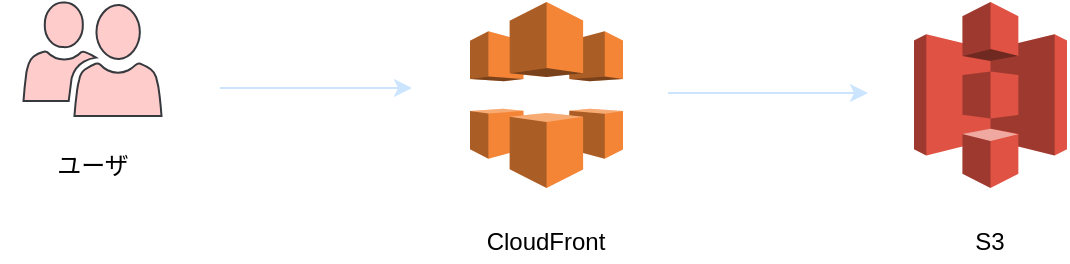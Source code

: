 <mxfile>
    <diagram name="ページ1" id="ETeTsodlbZb_EkNmcFrJ">
        <mxGraphModel dx="679" dy="475" grid="0" gridSize="10" guides="1" tooltips="1" connect="1" arrows="1" fold="1" page="0" pageScale="1" pageWidth="827" pageHeight="1169" background="none" math="0" shadow="0">
            <root>
                <mxCell id="WoSCAeD8DjTgiqGqRxCT-0"/>
                <mxCell id="WoSCAeD8DjTgiqGqRxCT-1" parent="WoSCAeD8DjTgiqGqRxCT-0"/>
                <mxCell id="WoSCAeD8DjTgiqGqRxCT-6" value="" style="endArrow=classic;html=1;fillColor=#cce5ff;strokeColor=#CCE5FF;" parent="WoSCAeD8DjTgiqGqRxCT-1" edge="1">
                    <mxGeometry width="50" height="50" relative="1" as="geometry">
                        <mxPoint x="222" y="255" as="sourcePoint"/>
                        <mxPoint x="318" y="255" as="targetPoint"/>
                    </mxGeometry>
                </mxCell>
                <mxCell id="WoSCAeD8DjTgiqGqRxCT-7" value="" style="endArrow=classic;html=1;fillColor=#cce5ff;strokeColor=#CCE5FF;" parent="WoSCAeD8DjTgiqGqRxCT-1" edge="1">
                    <mxGeometry width="50" height="50" relative="1" as="geometry">
                        <mxPoint x="446" y="257.5" as="sourcePoint"/>
                        <mxPoint x="546" y="257.5" as="targetPoint"/>
                    </mxGeometry>
                </mxCell>
                <mxCell id="WoSCAeD8DjTgiqGqRxCT-8" value="" style="group" parent="WoSCAeD8DjTgiqGqRxCT-1" vertex="1" connectable="0">
                    <mxGeometry x="569" y="212" width="76.5" height="130" as="geometry"/>
                </mxCell>
                <mxCell id="WoSCAeD8DjTgiqGqRxCT-9" value="" style="outlineConnect=0;dashed=0;verticalLabelPosition=bottom;verticalAlign=top;align=center;html=1;shape=mxgraph.aws3.s3;fillColor=#E05243;gradientColor=none;" parent="WoSCAeD8DjTgiqGqRxCT-8" vertex="1">
                    <mxGeometry width="76.5" height="93" as="geometry"/>
                </mxCell>
                <mxCell id="WoSCAeD8DjTgiqGqRxCT-10" value="S3" style="text;html=1;strokeColor=none;fillColor=none;align=center;verticalAlign=middle;whiteSpace=wrap;rounded=0;" parent="WoSCAeD8DjTgiqGqRxCT-8" vertex="1">
                    <mxGeometry x="18.25" y="110" width="40" height="20" as="geometry"/>
                </mxCell>
                <mxCell id="WoSCAeD8DjTgiqGqRxCT-11" value="" style="group" parent="WoSCAeD8DjTgiqGqRxCT-1" vertex="1" connectable="0">
                    <mxGeometry x="347" y="212" width="76.5" height="130" as="geometry"/>
                </mxCell>
                <mxCell id="WoSCAeD8DjTgiqGqRxCT-12" value="" style="outlineConnect=0;dashed=0;verticalLabelPosition=bottom;verticalAlign=top;align=center;html=1;shape=mxgraph.aws3.cloudfront;fillColor=#F58536;gradientColor=none;" parent="WoSCAeD8DjTgiqGqRxCT-11" vertex="1">
                    <mxGeometry width="76.5" height="93" as="geometry"/>
                </mxCell>
                <mxCell id="WoSCAeD8DjTgiqGqRxCT-13" value="CloudFront" style="text;html=1;strokeColor=none;fillColor=none;align=center;verticalAlign=middle;whiteSpace=wrap;rounded=0;" parent="WoSCAeD8DjTgiqGqRxCT-11" vertex="1">
                    <mxGeometry x="18.25" y="110" width="40" height="20" as="geometry"/>
                </mxCell>
                <mxCell id="WoSCAeD8DjTgiqGqRxCT-16" value="" style="group" parent="WoSCAeD8DjTgiqGqRxCT-1" vertex="1" connectable="0">
                    <mxGeometry x="112" y="212" width="92.5" height="92" as="geometry"/>
                </mxCell>
                <mxCell id="WoSCAeD8DjTgiqGqRxCT-2" value="" style="pointerEvents=1;shadow=0;dashed=0;html=1;strokeColor=#36393d;labelPosition=center;verticalLabelPosition=bottom;verticalAlign=top;align=center;shape=mxgraph.mscae.intune.user_group;fillColor=#FFCCCC;" parent="WoSCAeD8DjTgiqGqRxCT-16" vertex="1">
                    <mxGeometry x="11.75" width="69" height="57" as="geometry"/>
                </mxCell>
                <mxCell id="WoSCAeD8DjTgiqGqRxCT-3" value="ユーザ" style="text;html=1;strokeColor=none;fillColor=none;align=center;verticalAlign=middle;whiteSpace=wrap;rounded=0;" parent="WoSCAeD8DjTgiqGqRxCT-16" vertex="1">
                    <mxGeometry y="72" width="92.5" height="20" as="geometry"/>
                </mxCell>
            </root>
        </mxGraphModel>
    </diagram>
</mxfile>
